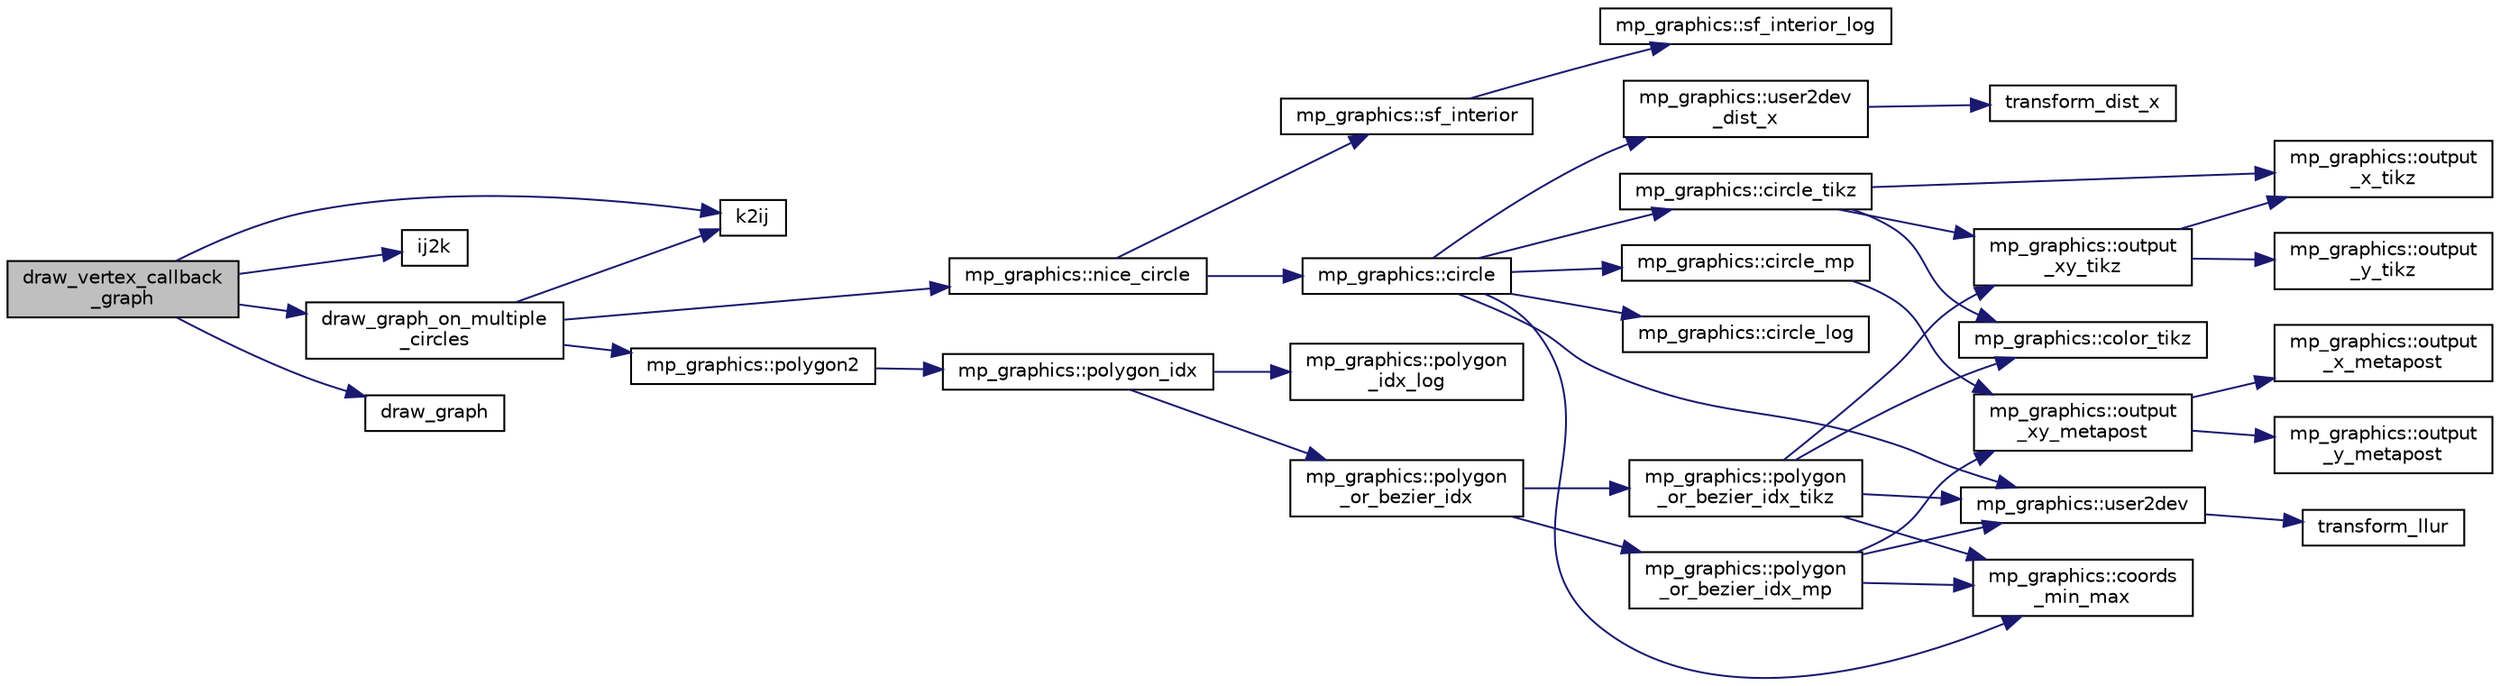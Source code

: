 digraph "draw_vertex_callback_graph"
{
  edge [fontname="Helvetica",fontsize="10",labelfontname="Helvetica",labelfontsize="10"];
  node [fontname="Helvetica",fontsize="10",shape=record];
  rankdir="LR";
  Node42 [label="draw_vertex_callback\l_graph",height=0.2,width=0.4,color="black", fillcolor="grey75", style="filled", fontcolor="black"];
  Node42 -> Node43 [color="midnightblue",fontsize="10",style="solid",fontname="Helvetica"];
  Node43 [label="k2ij",height=0.2,width=0.4,color="black", fillcolor="white", style="filled",URL="$df/dbf/sajeeb_8_c.html#a94379148acec1c2aeedad1903aa0756a"];
  Node42 -> Node44 [color="midnightblue",fontsize="10",style="solid",fontname="Helvetica"];
  Node44 [label="ij2k",height=0.2,width=0.4,color="black", fillcolor="white", style="filled",URL="$df/dbf/sajeeb_8_c.html#a68a0fe85ad4b80a9220cb33f9c4c0042"];
  Node42 -> Node45 [color="midnightblue",fontsize="10",style="solid",fontname="Helvetica"];
  Node45 [label="draw_graph_on_multiple\l_circles",height=0.2,width=0.4,color="black", fillcolor="white", style="filled",URL="$d9/d29/draw_8_c.html#a63ab8fc9db24e6b7a4d0c2994ebb5013"];
  Node45 -> Node43 [color="midnightblue",fontsize="10",style="solid",fontname="Helvetica"];
  Node45 -> Node46 [color="midnightblue",fontsize="10",style="solid",fontname="Helvetica"];
  Node46 [label="mp_graphics::polygon2",height=0.2,width=0.4,color="black", fillcolor="white", style="filled",URL="$da/d2c/classmp__graphics.html#ad4052be9dec4eeef879dcc8ca6d85d71"];
  Node46 -> Node47 [color="midnightblue",fontsize="10",style="solid",fontname="Helvetica"];
  Node47 [label="mp_graphics::polygon_idx",height=0.2,width=0.4,color="black", fillcolor="white", style="filled",URL="$da/d2c/classmp__graphics.html#a60729a478cad572ccb9df00b0f5988df"];
  Node47 -> Node48 [color="midnightblue",fontsize="10",style="solid",fontname="Helvetica"];
  Node48 [label="mp_graphics::polygon\l_idx_log",height=0.2,width=0.4,color="black", fillcolor="white", style="filled",URL="$da/d2c/classmp__graphics.html#aef990b1a5e84f4781ff613ce48fafe83"];
  Node47 -> Node49 [color="midnightblue",fontsize="10",style="solid",fontname="Helvetica"];
  Node49 [label="mp_graphics::polygon\l_or_bezier_idx",height=0.2,width=0.4,color="black", fillcolor="white", style="filled",URL="$da/d2c/classmp__graphics.html#ac67f20507b7b4f592e9ed90aaa1f472a"];
  Node49 -> Node50 [color="midnightblue",fontsize="10",style="solid",fontname="Helvetica"];
  Node50 [label="mp_graphics::polygon\l_or_bezier_idx_mp",height=0.2,width=0.4,color="black", fillcolor="white", style="filled",URL="$da/d2c/classmp__graphics.html#ac1c736f6c02abd6df696eb949c3513ac"];
  Node50 -> Node51 [color="midnightblue",fontsize="10",style="solid",fontname="Helvetica"];
  Node51 [label="mp_graphics::coords\l_min_max",height=0.2,width=0.4,color="black", fillcolor="white", style="filled",URL="$da/d2c/classmp__graphics.html#afa0af74da2afd1d00b2eeb5e25b4f596"];
  Node50 -> Node52 [color="midnightblue",fontsize="10",style="solid",fontname="Helvetica"];
  Node52 [label="mp_graphics::user2dev",height=0.2,width=0.4,color="black", fillcolor="white", style="filled",URL="$da/d2c/classmp__graphics.html#af087f5f4b08c72f67f5e35cc312070fb"];
  Node52 -> Node53 [color="midnightblue",fontsize="10",style="solid",fontname="Helvetica"];
  Node53 [label="transform_llur",height=0.2,width=0.4,color="black", fillcolor="white", style="filled",URL="$d9/d29/draw_8_c.html#af38b139f64e19404b9a944c7188d4aff"];
  Node50 -> Node54 [color="midnightblue",fontsize="10",style="solid",fontname="Helvetica"];
  Node54 [label="mp_graphics::output\l_xy_metapost",height=0.2,width=0.4,color="black", fillcolor="white", style="filled",URL="$da/d2c/classmp__graphics.html#a564e7d2700489eed72ea865b3acc14db"];
  Node54 -> Node55 [color="midnightblue",fontsize="10",style="solid",fontname="Helvetica"];
  Node55 [label="mp_graphics::output\l_x_metapost",height=0.2,width=0.4,color="black", fillcolor="white", style="filled",URL="$da/d2c/classmp__graphics.html#aee38beb59e940946cbb575cde90b9cfe"];
  Node54 -> Node56 [color="midnightblue",fontsize="10",style="solid",fontname="Helvetica"];
  Node56 [label="mp_graphics::output\l_y_metapost",height=0.2,width=0.4,color="black", fillcolor="white", style="filled",URL="$da/d2c/classmp__graphics.html#a41c9d8463dc57fa97bb9a1e0577980b6"];
  Node49 -> Node57 [color="midnightblue",fontsize="10",style="solid",fontname="Helvetica"];
  Node57 [label="mp_graphics::polygon\l_or_bezier_idx_tikz",height=0.2,width=0.4,color="black", fillcolor="white", style="filled",URL="$da/d2c/classmp__graphics.html#ae266ecef91f4cd8a6fd4054b17354370"];
  Node57 -> Node58 [color="midnightblue",fontsize="10",style="solid",fontname="Helvetica"];
  Node58 [label="mp_graphics::color_tikz",height=0.2,width=0.4,color="black", fillcolor="white", style="filled",URL="$da/d2c/classmp__graphics.html#a55d0835caab08eaf3e409096bbb91d63"];
  Node57 -> Node51 [color="midnightblue",fontsize="10",style="solid",fontname="Helvetica"];
  Node57 -> Node52 [color="midnightblue",fontsize="10",style="solid",fontname="Helvetica"];
  Node57 -> Node59 [color="midnightblue",fontsize="10",style="solid",fontname="Helvetica"];
  Node59 [label="mp_graphics::output\l_xy_tikz",height=0.2,width=0.4,color="black", fillcolor="white", style="filled",URL="$da/d2c/classmp__graphics.html#a640800bc67fec9ed441b27c71461e9c6"];
  Node59 -> Node60 [color="midnightblue",fontsize="10",style="solid",fontname="Helvetica"];
  Node60 [label="mp_graphics::output\l_x_tikz",height=0.2,width=0.4,color="black", fillcolor="white", style="filled",URL="$da/d2c/classmp__graphics.html#a311d4fb1c32d1eb0faeee055bb8badee"];
  Node59 -> Node61 [color="midnightblue",fontsize="10",style="solid",fontname="Helvetica"];
  Node61 [label="mp_graphics::output\l_y_tikz",height=0.2,width=0.4,color="black", fillcolor="white", style="filled",URL="$da/d2c/classmp__graphics.html#a0d6bddb89b4c58c82aa124dd003dda08"];
  Node45 -> Node62 [color="midnightblue",fontsize="10",style="solid",fontname="Helvetica"];
  Node62 [label="mp_graphics::nice_circle",height=0.2,width=0.4,color="black", fillcolor="white", style="filled",URL="$da/d2c/classmp__graphics.html#a29055ee6a26b527757614c4e75911ade"];
  Node62 -> Node63 [color="midnightblue",fontsize="10",style="solid",fontname="Helvetica"];
  Node63 [label="mp_graphics::sf_interior",height=0.2,width=0.4,color="black", fillcolor="white", style="filled",URL="$da/d2c/classmp__graphics.html#a2db6a380fffb003254304ea9489a452b"];
  Node63 -> Node64 [color="midnightblue",fontsize="10",style="solid",fontname="Helvetica"];
  Node64 [label="mp_graphics::sf_interior_log",height=0.2,width=0.4,color="black", fillcolor="white", style="filled",URL="$da/d2c/classmp__graphics.html#ab805bb76ca29a586a45209d2ed00b085"];
  Node62 -> Node65 [color="midnightblue",fontsize="10",style="solid",fontname="Helvetica"];
  Node65 [label="mp_graphics::circle",height=0.2,width=0.4,color="black", fillcolor="white", style="filled",URL="$da/d2c/classmp__graphics.html#a0e1e32cdfd93dd41678a1dda2671ab6e"];
  Node65 -> Node51 [color="midnightblue",fontsize="10",style="solid",fontname="Helvetica"];
  Node65 -> Node52 [color="midnightblue",fontsize="10",style="solid",fontname="Helvetica"];
  Node65 -> Node66 [color="midnightblue",fontsize="10",style="solid",fontname="Helvetica"];
  Node66 [label="mp_graphics::user2dev\l_dist_x",height=0.2,width=0.4,color="black", fillcolor="white", style="filled",URL="$da/d2c/classmp__graphics.html#a0c6b0bda2fbf3a7baa984eba08a87478"];
  Node66 -> Node67 [color="midnightblue",fontsize="10",style="solid",fontname="Helvetica"];
  Node67 [label="transform_dist_x",height=0.2,width=0.4,color="black", fillcolor="white", style="filled",URL="$d9/d29/draw_8_c.html#ae3c6c150bc6ef27101af4a6eb7e5b33a"];
  Node65 -> Node68 [color="midnightblue",fontsize="10",style="solid",fontname="Helvetica"];
  Node68 [label="mp_graphics::circle_log",height=0.2,width=0.4,color="black", fillcolor="white", style="filled",URL="$da/d2c/classmp__graphics.html#a39416f00c1c310a76936674cdff82e49"];
  Node65 -> Node69 [color="midnightblue",fontsize="10",style="solid",fontname="Helvetica"];
  Node69 [label="mp_graphics::circle_mp",height=0.2,width=0.4,color="black", fillcolor="white", style="filled",URL="$da/d2c/classmp__graphics.html#af45ff3b26ab8578a58b17b3507578fc2"];
  Node69 -> Node54 [color="midnightblue",fontsize="10",style="solid",fontname="Helvetica"];
  Node65 -> Node70 [color="midnightblue",fontsize="10",style="solid",fontname="Helvetica"];
  Node70 [label="mp_graphics::circle_tikz",height=0.2,width=0.4,color="black", fillcolor="white", style="filled",URL="$da/d2c/classmp__graphics.html#a2130247d7df0f51620ccc91d17b713f7"];
  Node70 -> Node58 [color="midnightblue",fontsize="10",style="solid",fontname="Helvetica"];
  Node70 -> Node59 [color="midnightblue",fontsize="10",style="solid",fontname="Helvetica"];
  Node70 -> Node60 [color="midnightblue",fontsize="10",style="solid",fontname="Helvetica"];
  Node42 -> Node71 [color="midnightblue",fontsize="10",style="solid",fontname="Helvetica"];
  Node71 [label="draw_graph",height=0.2,width=0.4,color="black", fillcolor="white", style="filled",URL="$d4/da5/draw__graph_8_c.html#a20921d466bca8df97a81aaaa403fa8ea"];
}
